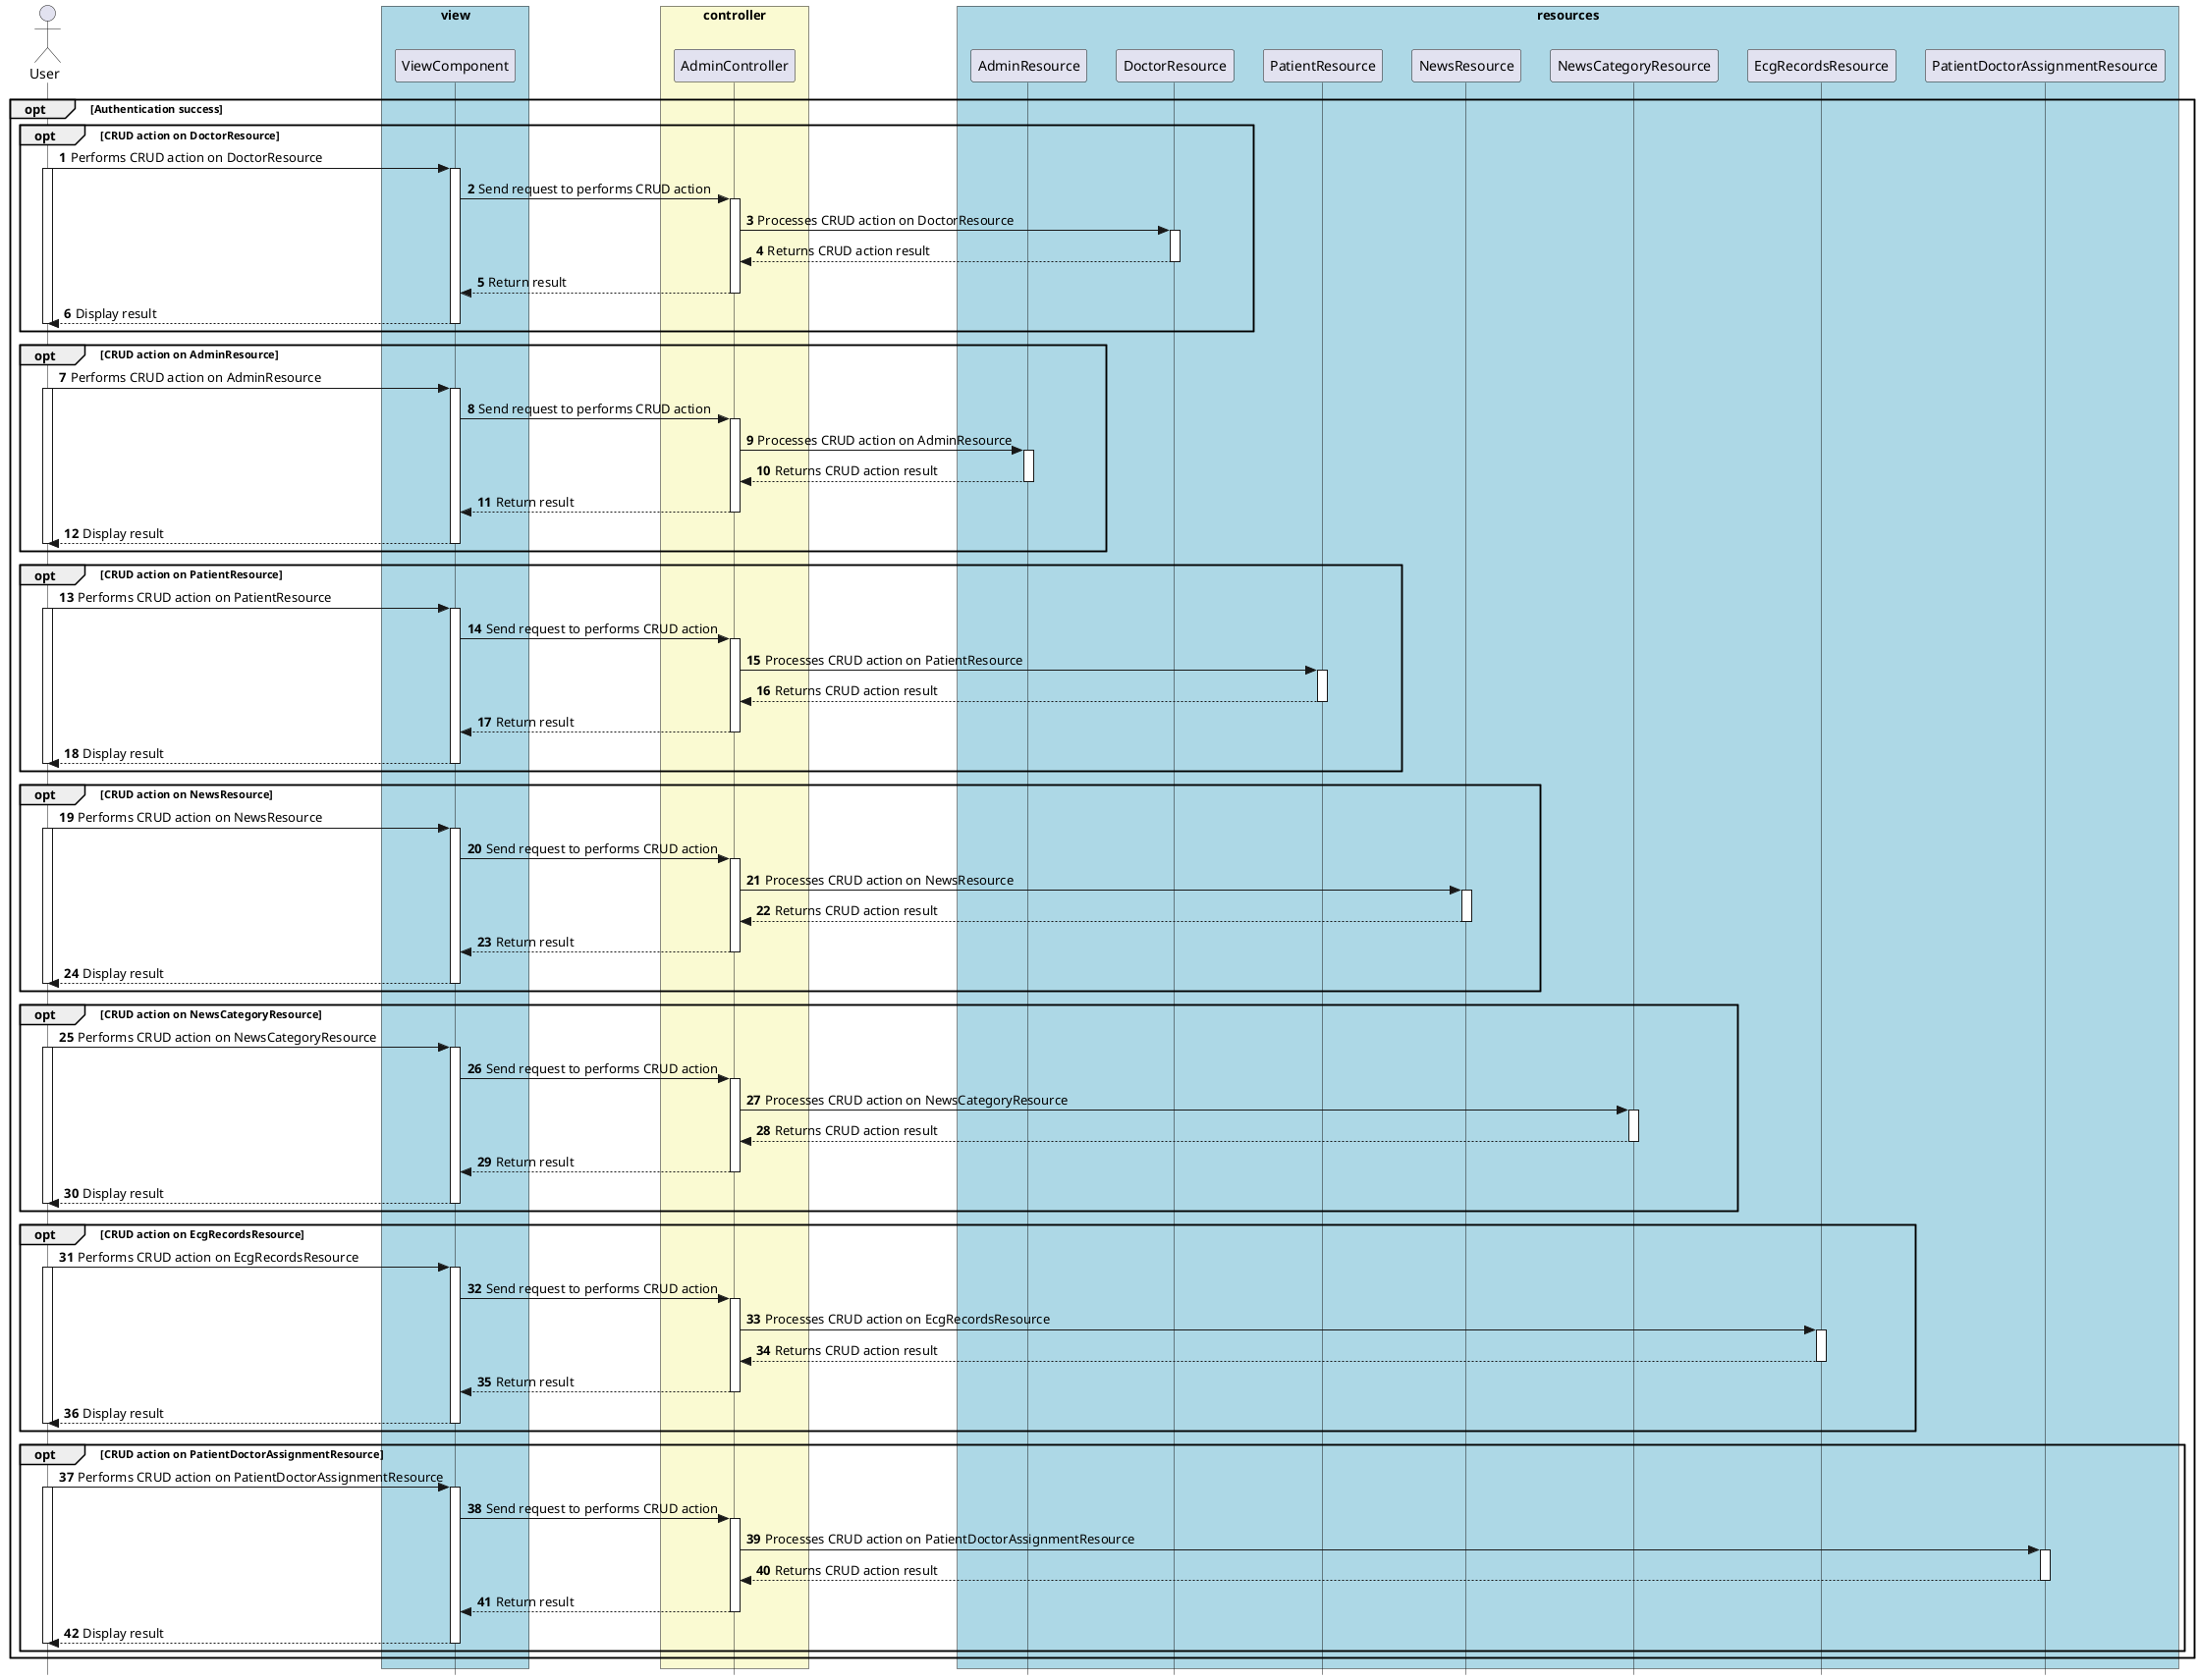 @startuml




skinparam style strictuml

skinparam lifelineStrategy solid

skinparam ParticipantPadding 10

skinparam BoxPadding 10

autonumber


actor User as User


box "view" #lightBlue
participant "ViewComponent" as ViewComponent

end box


box "controller" #LightGoldenRodYellow

participant "AdminController" as AdminJS
end box

box "resources" #lightBlue

participant AdminResource as AdminResource
participant DoctorResource as DoctorResource
participant PatientResource as PatientResource
participant NewsResource as NewsResource
participant NewsCategoryResource as NewsCategoryResource
participant EcgRecordsResource as EcgRecordsResource
participant PatientDoctorAssignmentResource as PatientDoctorAssignmentResource

end box

opt  Authentication success

opt CRUD action on DoctorResource

User -> ViewComponent: Performs CRUD action on DoctorResource  
activate User
activate ViewComponent
ViewComponent -> AdminJS: Send request to performs CRUD action
activate AdminJS
AdminJS -> DoctorResource: Processes CRUD action on DoctorResource
activate DoctorResource
DoctorResource --> AdminJS: Returns CRUD action result
deactivate DoctorResource
AdminJS --> ViewComponent :Return result
deactivate AdminJS
ViewComponent --> User: Display result
deactivate ViewComponent
deactivate User
end

opt CRUD action on AdminResource

User -> ViewComponent: Performs CRUD action on AdminResource  
activate User
activate ViewComponent
ViewComponent -> AdminJS: Send request to performs CRUD action
activate AdminJS
AdminJS -> AdminResource: Processes CRUD action on AdminResource
activate AdminResource
AdminResource --> AdminJS: Returns CRUD action result
deactivate AdminResource
AdminJS --> ViewComponent :Return result
deactivate AdminJS
ViewComponent --> User: Display result
deactivate ViewComponent
deactivate User
end

opt CRUD action on PatientResource

User -> ViewComponent: Performs CRUD action on PatientResource  
activate User
activate ViewComponent
ViewComponent -> AdminJS: Send request to performs CRUD action
activate AdminJS
AdminJS -> PatientResource: Processes CRUD action on PatientResource
activate PatientResource
PatientResource --> AdminJS: Returns CRUD action result
deactivate PatientResource
AdminJS --> ViewComponent :Return result
deactivate AdminJS
ViewComponent --> User: Display result
deactivate ViewComponent
deactivate User
end

opt CRUD action on NewsResource

User -> ViewComponent: Performs CRUD action on NewsResource  
activate User
activate ViewComponent
ViewComponent -> AdminJS: Send request to performs CRUD action
activate AdminJS
AdminJS -> NewsResource: Processes CRUD action on NewsResource
activate NewsResource
NewsResource --> AdminJS: Returns CRUD action result
deactivate NewsResource
AdminJS --> ViewComponent :Return result
deactivate AdminJS
ViewComponent --> User: Display result
deactivate ViewComponent
deactivate User
end

opt CRUD action on NewsCategoryResource

User -> ViewComponent: Performs CRUD action on NewsCategoryResource  
activate User
activate ViewComponent
ViewComponent -> AdminJS: Send request to performs CRUD action
activate AdminJS
AdminJS -> NewsCategoryResource: Processes CRUD action on NewsCategoryResource
activate NewsCategoryResource
NewsCategoryResource --> AdminJS: Returns CRUD action result
deactivate NewsCategoryResource
AdminJS --> ViewComponent :Return result
deactivate AdminJS
ViewComponent --> User: Display result
deactivate ViewComponent
deactivate User
end

opt CRUD action on EcgRecordsResource

User -> ViewComponent: Performs CRUD action on EcgRecordsResource  
activate User
activate ViewComponent
ViewComponent -> AdminJS: Send request to performs CRUD action
activate AdminJS
AdminJS -> EcgRecordsResource: Processes CRUD action on EcgRecordsResource
activate EcgRecordsResource
EcgRecordsResource --> AdminJS: Returns CRUD action result
deactivate EcgRecordsResource
AdminJS --> ViewComponent :Return result
deactivate AdminJS
ViewComponent --> User: Display result
deactivate ViewComponent
deactivate User
end

opt CRUD action on PatientDoctorAssignmentResource

User -> ViewComponent: Performs CRUD action on PatientDoctorAssignmentResource  
activate User
activate ViewComponent
ViewComponent -> AdminJS: Send request to performs CRUD action
activate AdminJS
AdminJS -> PatientDoctorAssignmentResource: Processes CRUD action on PatientDoctorAssignmentResource
activate PatientDoctorAssignmentResource
PatientDoctorAssignmentResource --> AdminJS: Returns CRUD action result
deactivate PatientDoctorAssignmentResource
AdminJS --> ViewComponent :Return result
deactivate AdminJS
ViewComponent --> User: Display result
deactivate ViewComponent
deactivate User
end

end

@enduml
